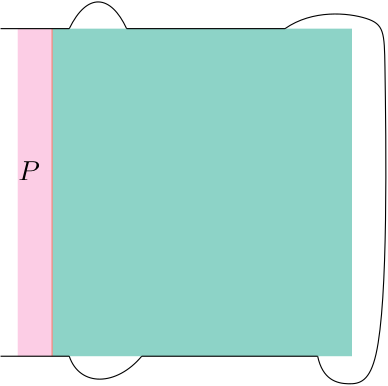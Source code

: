 <?xml version="1.0"?>
<!DOCTYPE ipe SYSTEM "ipe.dtd">
<ipe version="70206" creator="Ipe 7.2.7">
<info created="D:20180928155326" modified="D:20180929065820"/>
<preamble></preamble>
<ipestyle name="basic">
<symbol name="arrow/arc(spx)">
<path stroke="sym-stroke" fill="sym-stroke" pen="sym-pen">
0 0 m
-1 0.333 l
-1 -0.333 l
h
</path>
</symbol>
<symbol name="arrow/farc(spx)">
<path stroke="sym-stroke" fill="white" pen="sym-pen">
0 0 m
-1 0.333 l
-1 -0.333 l
h
</path>
</symbol>
<symbol name="arrow/ptarc(spx)">
<path stroke="sym-stroke" fill="sym-stroke" pen="sym-pen">
0 0 m
-1 0.333 l
-0.8 0 l
-1 -0.333 l
h
</path>
</symbol>
<symbol name="arrow/fptarc(spx)">
<path stroke="sym-stroke" fill="white" pen="sym-pen">
0 0 m
-1 0.333 l
-0.8 0 l
-1 -0.333 l
h
</path>
</symbol>
<symbol name="mark/circle(sx)" transformations="translations">
<path fill="sym-stroke">
0.6 0 0 0.6 0 0 e
0.4 0 0 0.4 0 0 e
</path>
</symbol>
<symbol name="mark/disk(sx)" transformations="translations">
<path fill="sym-stroke">
0.6 0 0 0.6 0 0 e
</path>
</symbol>
<symbol name="mark/fdisk(sfx)" transformations="translations">
<group>
<path fill="sym-fill">
0.5 0 0 0.5 0 0 e
</path>
<path fill="sym-stroke" fillrule="eofill">
0.6 0 0 0.6 0 0 e
0.4 0 0 0.4 0 0 e
</path>
</group>
</symbol>
<symbol name="mark/box(sx)" transformations="translations">
<path fill="sym-stroke" fillrule="eofill">
-0.6 -0.6 m
0.6 -0.6 l
0.6 0.6 l
-0.6 0.6 l
h
-0.4 -0.4 m
0.4 -0.4 l
0.4 0.4 l
-0.4 0.4 l
h
</path>
</symbol>
<symbol name="mark/square(sx)" transformations="translations">
<path fill="sym-stroke">
-0.6 -0.6 m
0.6 -0.6 l
0.6 0.6 l
-0.6 0.6 l
h
</path>
</symbol>
<symbol name="mark/fsquare(sfx)" transformations="translations">
<group>
<path fill="sym-fill">
-0.5 -0.5 m
0.5 -0.5 l
0.5 0.5 l
-0.5 0.5 l
h
</path>
<path fill="sym-stroke" fillrule="eofill">
-0.6 -0.6 m
0.6 -0.6 l
0.6 0.6 l
-0.6 0.6 l
h
-0.4 -0.4 m
0.4 -0.4 l
0.4 0.4 l
-0.4 0.4 l
h
</path>
</group>
</symbol>
<symbol name="mark/cross(sx)" transformations="translations">
<group>
<path fill="sym-stroke">
-0.43 -0.57 m
0.57 0.43 l
0.43 0.57 l
-0.57 -0.43 l
h
</path>
<path fill="sym-stroke">
-0.43 0.57 m
0.57 -0.43 l
0.43 -0.57 l
-0.57 0.43 l
h
</path>
</group>
</symbol>
<symbol name="arrow/fnormal(spx)">
<path stroke="sym-stroke" fill="white" pen="sym-pen">
0 0 m
-1 0.333 l
-1 -0.333 l
h
</path>
</symbol>
<symbol name="arrow/pointed(spx)">
<path stroke="sym-stroke" fill="sym-stroke" pen="sym-pen">
0 0 m
-1 0.333 l
-0.8 0 l
-1 -0.333 l
h
</path>
</symbol>
<symbol name="arrow/fpointed(spx)">
<path stroke="sym-stroke" fill="white" pen="sym-pen">
0 0 m
-1 0.333 l
-0.8 0 l
-1 -0.333 l
h
</path>
</symbol>
<symbol name="arrow/linear(spx)">
<path stroke="sym-stroke" pen="sym-pen">
-1 0.333 m
0 0 l
-1 -0.333 l
</path>
</symbol>
<symbol name="arrow/fdouble(spx)">
<path stroke="sym-stroke" fill="white" pen="sym-pen">
0 0 m
-1 0.333 l
-1 -0.333 l
h
-1 0 m
-2 0.333 l
-2 -0.333 l
h
</path>
</symbol>
<symbol name="arrow/double(spx)">
<path stroke="sym-stroke" fill="sym-stroke" pen="sym-pen">
0 0 m
-1 0.333 l
-1 -0.333 l
h
-1 0 m
-2 0.333 l
-2 -0.333 l
h
</path>
</symbol>
<pen name="heavier" value="0.8"/>
<pen name="fat" value="1.2"/>
<pen name="ultrafat" value="2"/>
<symbolsize name="large" value="5"/>
<symbolsize name="small" value="2"/>
<symbolsize name="tiny" value="1.1"/>
<arrowsize name="large" value="10"/>
<arrowsize name="small" value="5"/>
<arrowsize name="tiny" value="3"/>
<color name="red" value="1 0 0"/>
<color name="green" value="0 1 0"/>
<color name="blue" value="0 0 1"/>
<color name="yellow" value="1 1 0"/>
<color name="orange" value="1 0.647 0"/>
<color name="gold" value="1 0.843 0"/>
<color name="purple" value="0.627 0.125 0.941"/>
<color name="gray" value="0.745"/>
<color name="brown" value="0.647 0.165 0.165"/>
<color name="navy" value="0 0 0.502"/>
<color name="pink" value="1 0.753 0.796"/>
<color name="seagreen" value="0.18 0.545 0.341"/>
<color name="turquoise" value="0.251 0.878 0.816"/>
<color name="violet" value="0.933 0.51 0.933"/>
<color name="darkblue" value="0 0 0.545"/>
<color name="darkcyan" value="0 0.545 0.545"/>
<color name="darkgray" value="0.663"/>
<color name="darkgreen" value="0 0.392 0"/>
<color name="darkmagenta" value="0.545 0 0.545"/>
<color name="darkorange" value="1 0.549 0"/>
<color name="darkred" value="0.545 0 0"/>
<color name="lightblue" value="0.678 0.847 0.902"/>
<color name="lightcyan" value="0.878 1 1"/>
<color name="lightgray" value="0.827"/>
<color name="lightgreen" value="0.565 0.933 0.565"/>
<color name="lightyellow" value="1 1 0.878"/>
<dashstyle name="dashed" value="[4] 0"/>
<dashstyle name="dotted" value="[1 3] 0"/>
<dashstyle name="dash dotted" value="[4 2 1 2] 0"/>
<dashstyle name="dash dot dotted" value="[4 2 1 2 1 2] 0"/>
<textsize name="large" value="\large"/>
<textsize name="small" value="\small"/>
<textsize name="tiny" value="\tiny"/>
<textsize name="Large" value="\Large"/>
<textsize name="LARGE" value="\LARGE"/>
<textsize name="huge" value="\huge"/>
<textsize name="Huge" value="\Huge"/>
<textsize name="footnote" value="\footnotesize"/>
<textstyle name="center" begin="\begin{center}" end="\end{center}"/>
<textstyle name="itemize" begin="\begin{itemize}" end="\end{itemize}"/>
<textstyle name="item" begin="\begin{itemize}\item{}" end="\end{itemize}"/>
<gridsize name="4 pts" value="4"/>
<gridsize name="8 pts (~3 mm)" value="8"/>
<gridsize name="16 pts (~6 mm)" value="16"/>
<gridsize name="32 pts (~12 mm)" value="32"/>
<gridsize name="10 pts (~3.5 mm)" value="10"/>
<gridsize name="20 pts (~7 mm)" value="20"/>
<gridsize name="14 pts (~5 mm)" value="14"/>
<gridsize name="28 pts (~10 mm)" value="28"/>
<gridsize name="56 pts (~20 mm)" value="56"/>
<anglesize name="90 deg" value="90"/>
<anglesize name="60 deg" value="60"/>
<anglesize name="45 deg" value="45"/>
<anglesize name="30 deg" value="30"/>
<anglesize name="22.5 deg" value="22.5"/>
<opacity name="10%" value="0.1"/>
<opacity name="30%" value="0.3"/>
<opacity name="50%" value="0.5"/>
<opacity name="75%" value="0.75"/>
<tiling name="falling" angle="-60" step="4" width="1"/>
<tiling name="rising" angle="30" step="4" width="1"/>
</ipestyle>
<ipestyle name="brew">
<color name="brew1" value="0.941 0.973 1"/>
<color name="brew1" value="0.552 0.827 0.78"/>
<color name="brew2" value="1 1 0.701"/>
<color name="brew3" value="0.745 0.729 0.854"/>
<color name="brew4" value="0.984 0.501 0.447"/>
<color name="brew5" value="0.501 0.694 0.827"/>
<color name="brew6" value="0.992 0.705 0.384"/>
<color name="brew7" value="0.701 0.87 0.411"/>
<color name="brew8" value="0.988 0.803 0.898"/>
</ipestyle>
<page>
<layer name="alpha"/>
<layer name="beta"/>
<layer name="gamma"/>
<layer name="delta"/>
<layer name="epsilon"/>
<layer name="zeta"/>
<view layers="alpha" active="alpha"/>
<view layers="alpha beta" active="beta"/>
<view layers="alpha gamma" active="gamma"/>
<view layers="alpha delta" active="delta"/>
<view layers="alpha epsilon" active="epsilon"/>
<view layers="alpha zeta" active="zeta"/>
<path layer="alpha" fill="brew1">
235.455 726.688 m
235.455 608.764 l
343.427 608.764 l
343.427 726.688 l
h
</path>
<path fill="brew8">
223.09 726.688 m
223.09 608.764 l
235.455 608.764 l
235.455 726.688 l
h
</path>
<path stroke="brew4">
235.455 726.688 m
235.455 608.764 l
</path>
<path matrix="2 0 0 2 -229.273 -726.688" stroke="black" fill="brew8">
223.09 726.688 m
235.455 726.688 l
</path>
<path matrix="2 0 0 2 -229.273 -844.612" stroke="black" fill="brew8">
223.09 726.688 m
235.455 726.688 l
</path>
<path layer="beta" stroke="brew4" fill="brew8">
235.455 688.687 m
269.536 726.688 l
312.363 726.688 l
324.427 608.764 l
275.266 608.764 l
235.455 659.734 l
h
</path>
<path layer="alpha" stroke="black">
241.638 726.688 m
248.122 739.959
256.567 739.054
262.297 726.688 c
</path>
<path stroke="black">
319.299 726.688 m
329.252 733.625
354.888 731.212
355.19 722.466
356.094 655.813
353.38 600.922
342.824 597.604
332.871 600.319
331.062 608.764 c
</path>
<path stroke="black">
241.637 608.764 m
245.408 597.604
258.678 597.906
267.726 608.764 c
</path>
<text layer="beta" transformations="translations" pos="282.505 671.496" stroke="black" type="label" width="6.207" height="7.143" depth="2.59" valign="baseline" style="math">f</text>
<use name="mark/square(sx)" pos="235.455 675.718" size="large" stroke="black"/>
<text matrix="1 0 0 1 4 0" transformations="translations" pos="242.694 713.72" stroke="black" type="label" width="7.054" height="6.926" depth="0.07" halign="center" valign="baseline" style="math">A</text>
<text matrix="1 0 0 1 3 -2" transformations="translations" pos="243.9 621.732" stroke="black" type="label" width="6.227" height="6.697" depth="0.07" halign="center" valign="baseline" style="math">B</text>
<text matrix="1 0 0 1 -2 -4" transformations="translations" pos="327.141 676.322" stroke="black" type="label" width="11.668" height="6.697" depth="2.1" valign="baseline" style="math">X_1</text>
<path stroke="black" arrow="normal/small">
235.455 675.718 m
257.774 679.036
263.202 698.037
253.116 708.38 c
</path>
<path stroke="black" arrow="normal/small">
235.455 675.718 m
264.71 663.353
266.52 647.368
255.37 634.237 c
</path>
<use name="mark/square(sx)" pos="282.505 663.353" size="normal" stroke="black"/>
<path stroke="black" arrow="normal/small">
282.505 663.353 m
300.299 663.353
317.97 671.878 c
</path>
<path stroke="black" fill="brew1">
277.981 726.688 m
277.981 701.656 l
298.791 701.656 l
298.791 726.688 l
h
</path>
<path stroke="black" fill="brew1">
285.219 608.764 m
285.219 629.875 l
306.934 629.875 l
306.934 608.764 l
h
</path>
<text matrix="1 0 0 1 2 0" transformations="translations" pos="285.822 712.513" stroke="black" type="label" width="11.668" height="6.697" depth="2.1" halign="center" valign="baseline" style="math">X_2</text>
<text matrix="1 0 0 1 4 1" transformations="translations" pos="291.854 615.097" stroke="black" type="label" width="11.668" height="6.697" depth="2.1" halign="center" valign="baseline" style="math">X_3</text>
<use name="mark/box(sx)" pos="253.116 708.38" size="normal" stroke="black"/>
<use name="mark/box(sx)" pos="255.37 634.237" size="normal" stroke="black"/>
<use name="mark/box(sx)" pos="317.97 671.878" size="large" stroke="black"/>
<text layer="alpha" matrix="1 0 0 1 8 1" transformations="translations" pos="223.09 674.512" stroke="black" type="label" width="6.535" height="6.697" depth="0.07" halign="right" valign="center" style="math">P</text>
<path layer="gamma" stroke="brew4" fill="brew8">
235.455 682.353 m
276.473 726.688 l
313.871 726.688 l
320.807 608.764 l
235.455 608.764 l
h
</path>
<text transformations="translations" pos="280.393 658.527" stroke="black" type="label" width="6.207" height="7.143" depth="2.59" valign="baseline" style="math">f</text>
<text matrix="1 0 0 1 1 -2" transformations="translations" pos="246.011 712.815" stroke="black" type="label" width="7.054" height="6.926" depth="0.07" halign="center" valign="baseline" style="math">A</text>
<text matrix="1 0 0 1 -1 0" transformations="translations" pos="326.839 669.385" stroke="black" type="label" width="11.668" height="6.697" depth="2.1" valign="baseline" style="math">
X_1</text>
<use name="mark/square(sx)" pos="235.455 668.178" size="large" stroke="black"/>
<use name="mark/box(sx)" pos="317.13 671.28" size="large" stroke="black"/>
<use name="mark/square(sx)" pos="273.758 661.242" size="normal" stroke="black"/>
<path stroke="black" arrow="normal/small">
273.758 661.242 m
274.361 689.893
253.69 702.063 c
</path>
<use name="mark/box(sx)" pos="253.69 702.063" size="normal" stroke="black"/>
<path stroke="black" arrow="normal/small">
235.455 668.178 m
273.457 633.495
317.13 671.28 c
</path>
<path matrix="1 0 0 1 3.01556 0.00036376" stroke="black" fill="brew1">
277.981 726.688 m
277.981 701.656 l
298.791 701.656 l
298.791 726.688 l
h
</path>
<path matrix="1 0 0 1 3.01556 0.00036376" stroke="black" fill="brew1">
285.219 608.764 m
285.219 629.875 l
306.934 629.875 l
306.934 608.764 l
h
</path>
<text matrix="1 0 0 1 5.01556 0.00036376" transformations="translations" pos="285.822 712.513" stroke="black" type="label" width="11.668" height="6.697" depth="2.1" halign="center" valign="baseline" style="math">X_2</text>
<text matrix="1 0 0 1 7.01556 1.00036" transformations="translations" pos="291.854 615.097" stroke="black" type="label" width="11.668" height="6.697" depth="2.1" halign="center" valign="baseline" style="math">X_3</text>
<path layer="delta" fill="brew8">
235.455 726.688 m
235.455 608.764 l
316.887 608.764 l
316.887 726.688 l
h
</path>
<text transformations="translations" pos="276.473 671.798" stroke="black" type="label" width="6.207" height="7.143" depth="2.59" valign="baseline" style="math">f</text>
<use name="mark/square(sx)" pos="235.455 673.306" size="normal" stroke="black"/>
<use name="mark/box(sx)" pos="316.887 671.194" size="large" stroke="black"/>
<use name="mark/square(sx)" pos="269.536 670.29" size="normal" stroke="black"/>
<path stroke="black" arrow="normal/small">
235.455 673.306 m
274.361 699.243
316.887 671.194 c
</path>
<path stroke="black" arrow="normal/small">
269.536 670.29 m
287.933 653.4
316.887 671.194 c
</path>
<path matrix="1 0 0 1 -2.41364 0.00072752" stroke="black" fill="brew1">
277.981 726.688 m
277.981 701.656 l
298.791 701.656 l
298.791 726.688 l
h
</path>
<path matrix="1 0 0 1 -2.41364 0.00072752" stroke="black" fill="brew1">
285.219 608.764 m
285.219 629.875 l
306.934 629.875 l
306.934 608.764 l
h
</path>
<text matrix="1 0 0 1 -0.41364 0.00072752" transformations="translations" pos="285.822 712.513" stroke="black" type="label" width="11.668" height="6.697" depth="2.1" halign="center" valign="baseline" style="math">X_2</text>
<text matrix="1 0 0 1 1.58636 1.00072" transformations="translations" pos="291.854 615.097" stroke="black" type="label" width="11.668" height="6.697" depth="2.1" halign="center" valign="baseline" style="math">X_3</text>
<text matrix="1 0 0 1 -1.24329 -0.0856526" transformations="translations" pos="326.839 669.385" stroke="black" type="label" width="11.668" height="6.697" depth="2.1" valign="baseline" style="math">
X_1</text>
<path layer="alpha" stroke="black" fill="brew8">
262.297 726.688 m
319.299 726.688 l
</path>
<path stroke="black" fill="brew8">
267.726 608.764 m
331.062 608.764 l
</path>
<use layer="epsilon" name="mark/square(sx)" pos="235.455 674.118" size="large" stroke="black"/>
<text matrix="1 0 0 1 0 15" transformations="translations" pos="264.107 655.326" stroke="black" type="label" width="5.479" height="4.563" depth="2.59" valign="baseline" style="math">g</text>
<path matrix="1 0 0 1 11.368 0" stroke="black" fill="brew8">
266.427 726.688 m
266.427 696.389 l
296.355 696.389 l
296.355 726.688 l
h
</path>
<path matrix="1 0 0 1 9.976 0" stroke="black" fill="brew8">
272.227 608.764 m
272.227 647.67 l
297.747 647.67 l
297.747 608.764 l
h
</path>
<path matrix="1 0 0 1 9.976 0" stroke="black" fill="brew1">
279.187 608.764 m
279.187 620.062 l
289.859 620.062 l
289.859 608.764 l
h
</path>
<path matrix="1 0 0 1 11.368 0" stroke="black" fill="brew1">
274.547 726.688 m
274.547 712.629 l
286.379 712.629 l
286.379 726.688 l
h
</path>
<text matrix="1 0 0 1 11.368 0" transformations="translations" pos="277.795 702.421" stroke="black" type="label" width="8.54" height="7.143" depth="2.59" valign="baseline" style="math">f_2</text>
<text matrix="1 0 0 1 9.976 0" transformations="translations" pos="280.115 630.038" stroke="black" type="label" width="8.54" height="7.143" depth="2.59" valign="baseline" style="math">f_3</text>
<path layer="zeta" stroke="black" fill="brew8">
300.06 726.688 m
300.06 608.764 l
313.632 608.764 l
313.632 726.688 l
h
</path>
<path stroke="black" fill="brew8">
300.06 658.281 m
300.06 608.764 l
272.614 608.764 l
272.614 658.281 l
h
</path>
<path stroke="black" fill="brew1">
292.821 608.764 m
292.821 627.216 l
281.361 627.216 l
281.361 608.764 l
h
</path>
<text matrix="1 0 0 1 -2 0" transformations="translations" pos="305.79 671.551" stroke="black" type="label" width="8.54" height="7.143" depth="2.59" valign="baseline" style="math">f_1</text>
<text matrix="1 0 0 1 -1 9" transformations="translations" pos="284.377 637.169" stroke="black" type="label" width="9.113" height="7.615" depth="3.24" valign="baseline" style="math">f_1&apos;</text>
<use name="mark/square(sx)" pos="235.455 672.456" size="large" stroke="black"/>
<use name="mark/box(sx)" pos="313.632 686.933" size="large" stroke="black"/>
<use name="mark/box(sx)" pos="287.393 627.216" size="large" stroke="black"/>
<path stroke="black" fill="brew1" arrow="normal/small">
235.455 672.456 m
265.074 651.344
287.393 627.216 c
</path>
<use name="mark/square(sx)" pos="277.741 651.043" size="normal" stroke="black"/>
<use name="mark/square(sx)" pos="306.393 703.822" size="normal" stroke="black"/>
<path stroke="black" arrow="normal/small">
277.741 651.043 m
286.186 688.742
313.632 686.933 c
</path>
<path stroke="black" arrow="normal/small">
306.393 703.822 m
305.79 692.965
313.632 686.933 c
</path>
<path layer="epsilon" stroke="black">
235.455 726.688 m
241.638 726.688 l
256 720 l
256 688 l
235.455 688.835 l
h
</path>
<text matrix="1 0 0 1 0 5" transformations="translations" pos="240 704" stroke="black" type="label" width="6.207" height="7.143" depth="2.59" valign="baseline" style="math">f</text>
<use name="mark/box(sx)" pos="247.509 696.21" size="large" stroke="black"/>
<path stroke="black" arrow="normal/small">
235.455 674.118 m
249.967 676.871
247.509 696.21 c
</path>
<path stroke="black" fill="brew8">
307.723 726.688 m
307.723 608.764 l
327.167 608.764 l
327.167 726.688 l
h
</path>
<text matrix="1 0 0 1 -11 -1" transformations="translations" pos="325.123 670.406" stroke="black" type="label" width="8.54" height="7.143" depth="2.59" valign="baseline" style="math">f_1</text>
</page>
</ipe>

